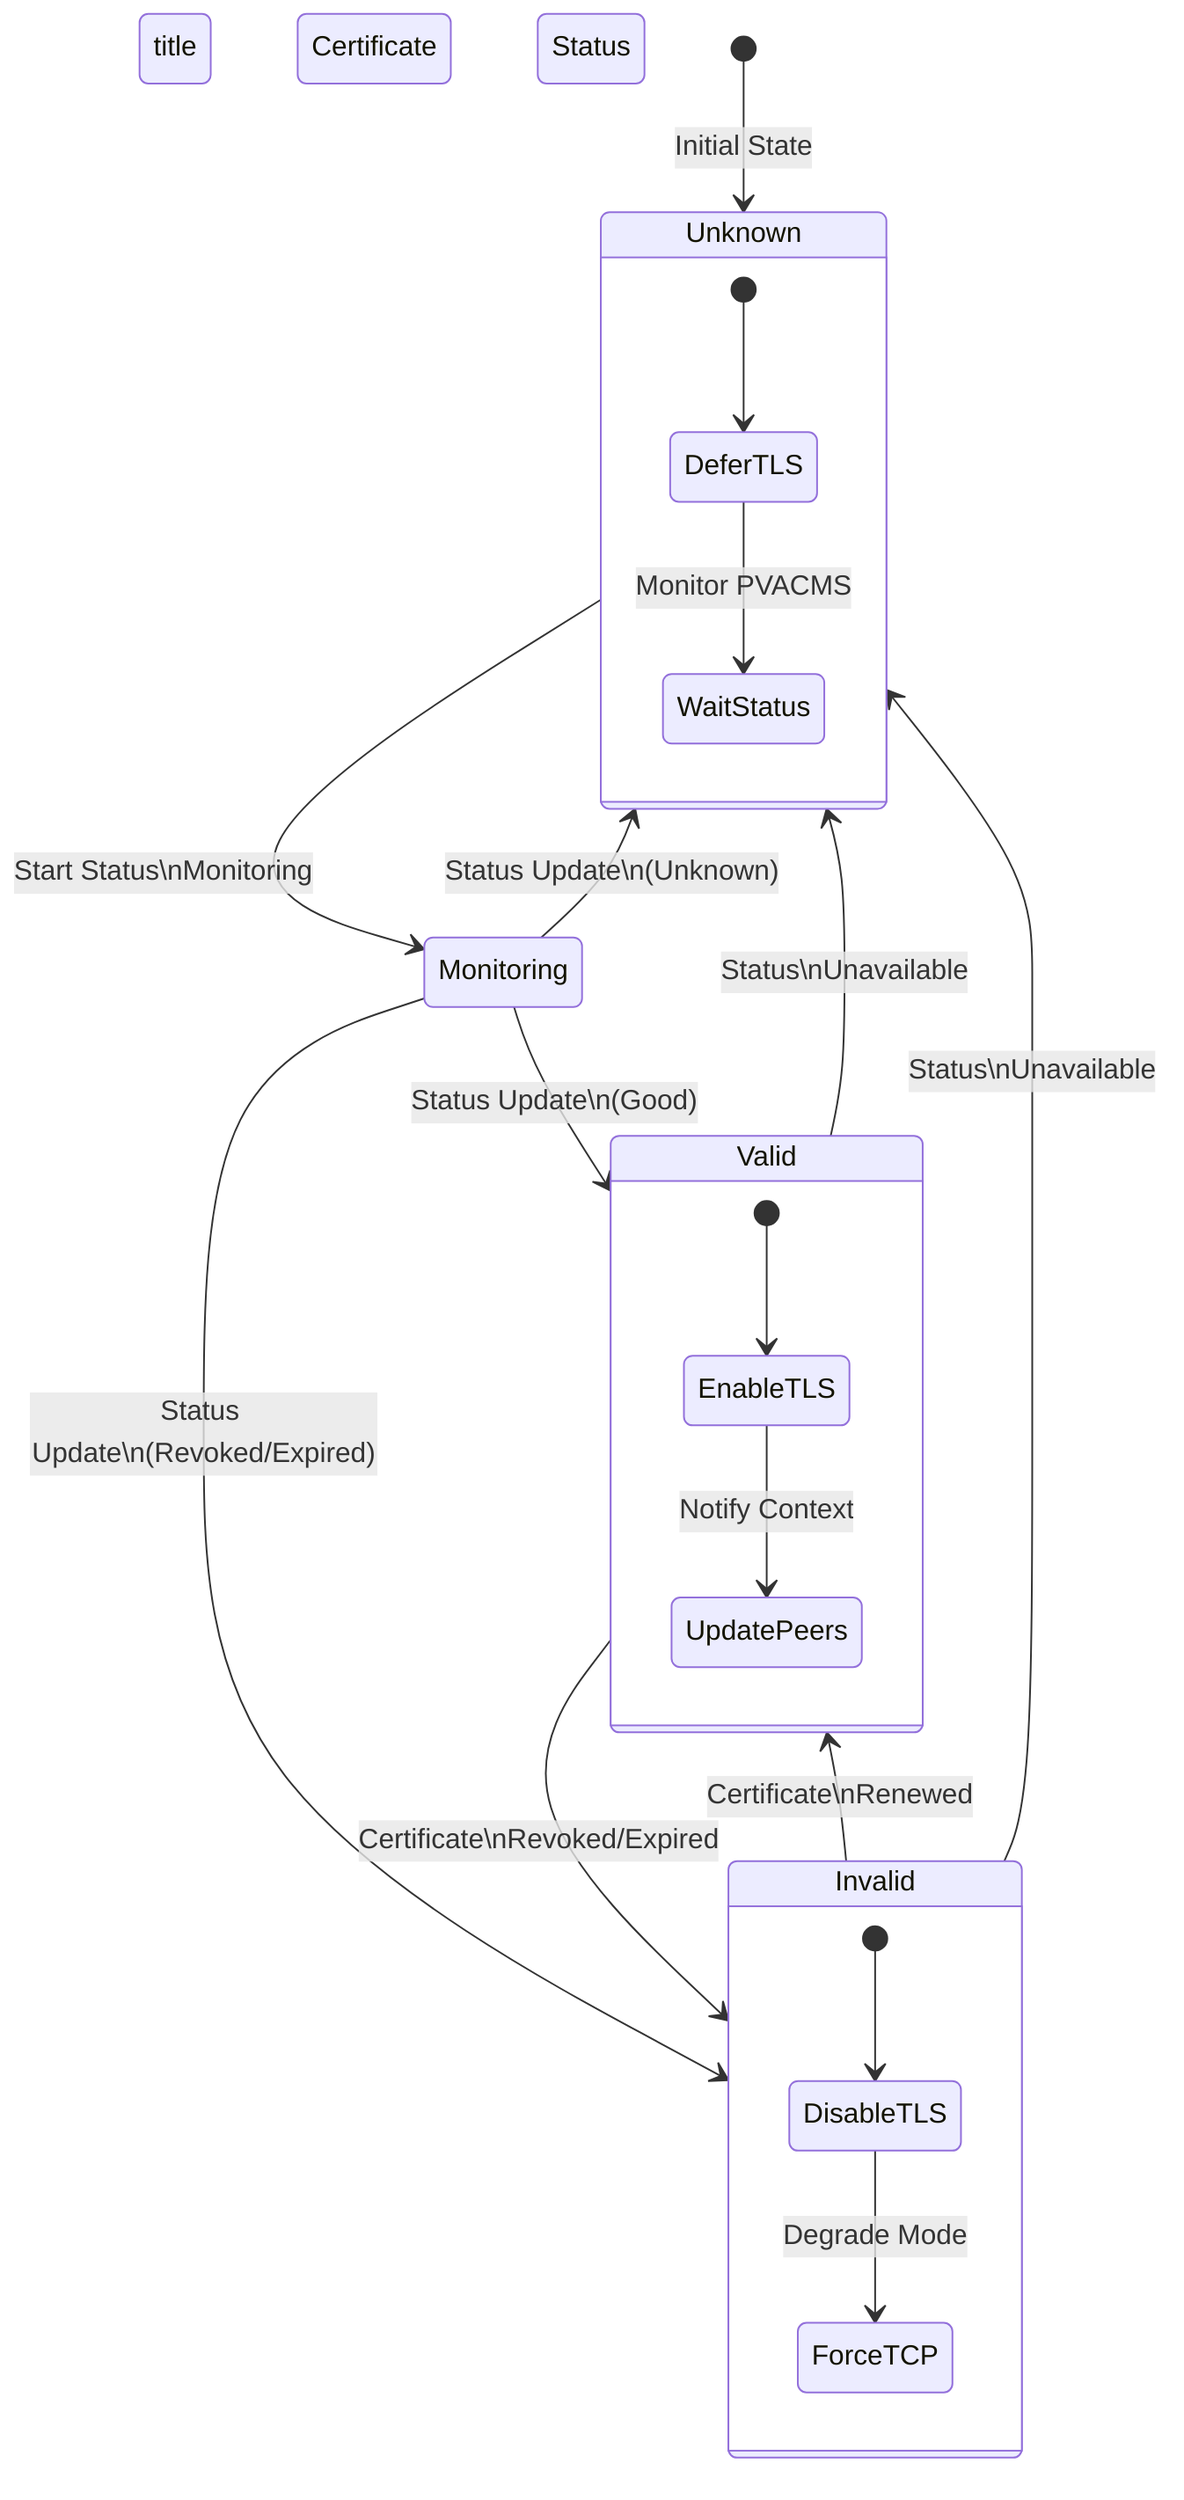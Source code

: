 stateDiagram-v2
    title Certificate Status State Machine

    [*] --> Unknown: Initial State
    Unknown --> Monitoring: Start Status\nMonitoring
    
    Monitoring --> Valid: Status Update\n(Good)
    Monitoring --> Invalid: Status Update\n(Revoked/Expired)
    Monitoring --> Unknown: Status Update\n(Unknown)
    
    Valid --> Invalid: Certificate\nRevoked/Expired
    Valid --> Unknown: Status\nUnavailable
    
    Invalid --> Valid: Certificate\nRenewed
    Invalid --> Unknown: Status\nUnavailable
    
    state Valid {
        [*] --> EnableTLS
        EnableTLS --> UpdatePeers: Notify Context
    }
    
    state Invalid {
        [*] --> DisableTLS
        DisableTLS --> ForceTCP: Degrade Mode
    }
    
    state Unknown {
        [*] --> DeferTLS
        DeferTLS --> WaitStatus: Monitor PVACMS
    }